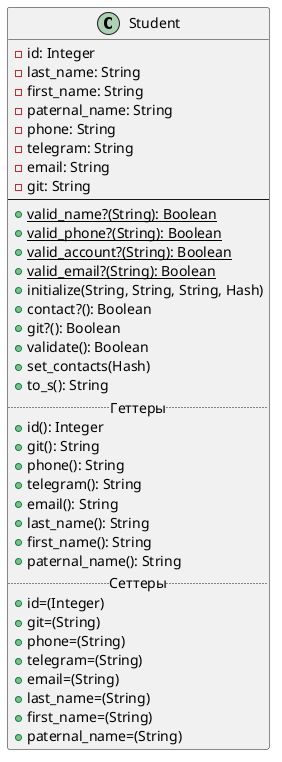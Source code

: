 @startuml
 'https://plantuml.com/class-diagram

 class Student {
     -id: Integer
     -last_name: String
     -first_name: String
     -paternal_name: String
     -phone: String
     -telegram: String
     -email: String
     -git: String
--
     +{static}valid_name?(String): Boolean
     +{static}valid_phone?(String): Boolean
     +{static}valid_account?(String): Boolean
     +{static}valid_email?(String): Boolean
     +initialize(String, String, String, Hash)
     +contact?(): Boolean
     +git?(): Boolean
     +validate(): Boolean
     +set_contacts(Hash)
     +to_s(): String
     .. Геттеры ..
     +id(): Integer
     +git(): String
     +phone(): String
     +telegram(): String
     +email(): String
     +last_name(): String
     +first_name(): String
     +paternal_name(): String
     .. Сеттеры ..
     +id=(Integer)
     +git=(String)
     +phone=(String)
     +telegram=(String)
     +email=(String)
     +last_name=(String)
     +first_name=(String)
     +paternal_name=(String)
 }

 @enduml